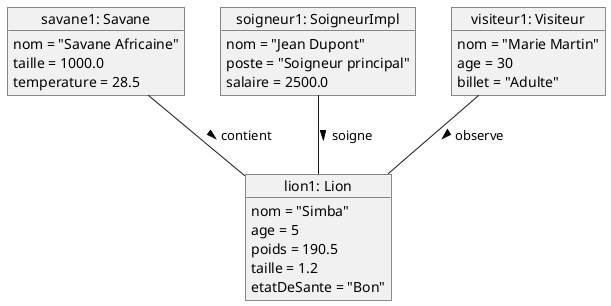 @startuml
object "lion1: Lion" as lion1 {
  nom = "Simba"
  age = 5
  poids = 190.5
  taille = 1.2
  etatDeSante = "Bon"
}

object "savane1: Savane" as savane1 {
  nom = "Savane Africaine"
  taille = 1000.0
  temperature = 28.5
}

object "soigneur1: SoigneurImpl" as soigneur1 {
  nom = "Jean Dupont"
  poste = "Soigneur principal"
  salaire = 2500.0
}

object "visiteur1: Visiteur" as visiteur1 {
  nom = "Marie Martin"
  age = 30
  billet = "Adulte"
}

savane1 -- lion1 : contient >
soigneur1 -- lion1 : soigne >
visiteur1 -- lion1 : observe >
@enduml 